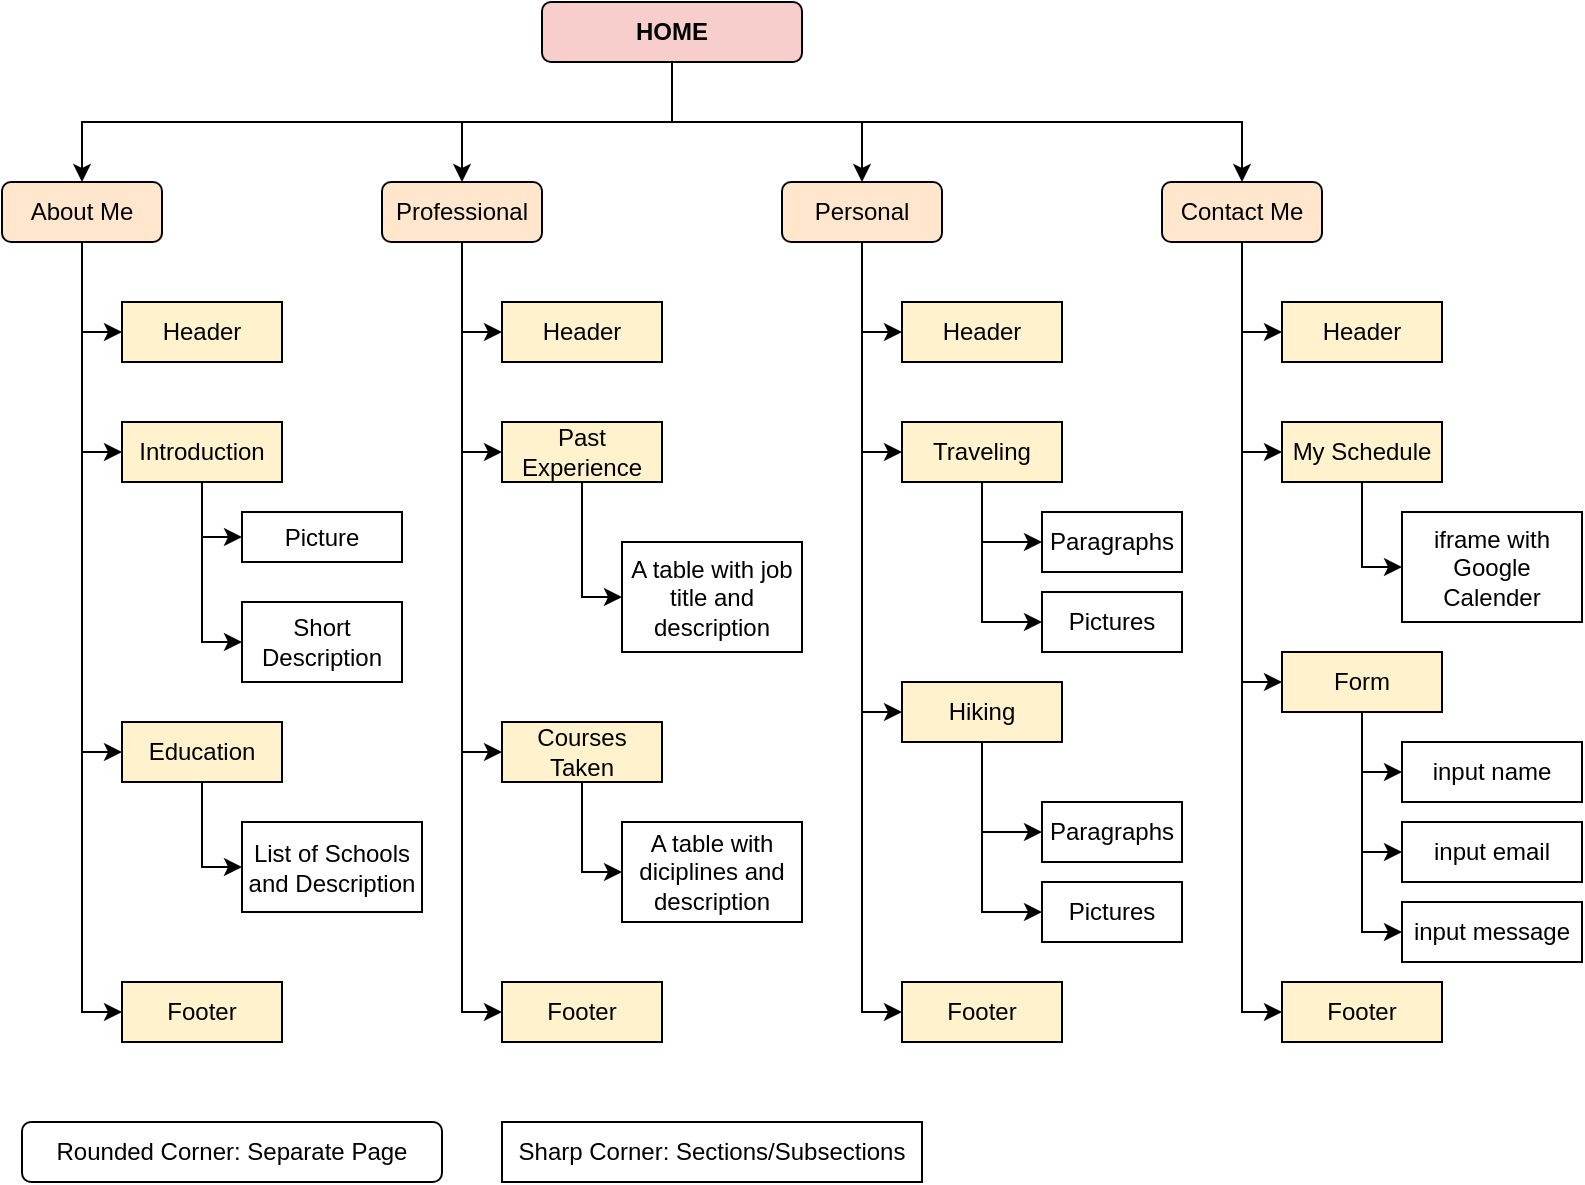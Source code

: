 <mxfile version="20.0.4" type="device"><diagram name="Page-1" id="5f0bae14-7c28-e335-631c-24af17079c00"><mxGraphModel dx="1501" dy="736" grid="1" gridSize="10" guides="1" tooltips="1" connect="1" arrows="1" fold="1" page="1" pageScale="1" pageWidth="1100" pageHeight="850" background="none" math="0" shadow="0"><root><mxCell id="0"/><mxCell id="1" parent="0"/><mxCell id="G2SrT6yUfljVaL1kO6Yo-7" style="edgeStyle=orthogonalEdgeStyle;rounded=0;orthogonalLoop=1;jettySize=auto;html=1;exitX=0.5;exitY=1;exitDx=0;exitDy=0;" parent="1" source="G2SrT6yUfljVaL1kO6Yo-2" target="G2SrT6yUfljVaL1kO6Yo-3" edge="1"><mxGeometry relative="1" as="geometry"/></mxCell><mxCell id="G2SrT6yUfljVaL1kO6Yo-8" style="edgeStyle=orthogonalEdgeStyle;rounded=0;orthogonalLoop=1;jettySize=auto;html=1;entryX=0.5;entryY=0;entryDx=0;entryDy=0;" parent="1" source="G2SrT6yUfljVaL1kO6Yo-2" target="G2SrT6yUfljVaL1kO6Yo-4" edge="1"><mxGeometry relative="1" as="geometry"/></mxCell><mxCell id="G2SrT6yUfljVaL1kO6Yo-9" style="edgeStyle=orthogonalEdgeStyle;rounded=0;orthogonalLoop=1;jettySize=auto;html=1;entryX=0.5;entryY=0;entryDx=0;entryDy=0;" parent="1" source="G2SrT6yUfljVaL1kO6Yo-2" target="G2SrT6yUfljVaL1kO6Yo-6" edge="1"><mxGeometry relative="1" as="geometry"/></mxCell><mxCell id="G2SrT6yUfljVaL1kO6Yo-10" style="edgeStyle=orthogonalEdgeStyle;rounded=0;orthogonalLoop=1;jettySize=auto;html=1;entryX=0.5;entryY=0;entryDx=0;entryDy=0;exitX=0.5;exitY=1;exitDx=0;exitDy=0;" parent="1" source="G2SrT6yUfljVaL1kO6Yo-2" target="G2SrT6yUfljVaL1kO6Yo-5" edge="1"><mxGeometry relative="1" as="geometry"/></mxCell><mxCell id="G2SrT6yUfljVaL1kO6Yo-2" value="&lt;b&gt;HOME&lt;/b&gt;" style="rounded=1;whiteSpace=wrap;html=1;fillColor=#f8cecc;strokeColor=#000000;" parent="1" vertex="1"><mxGeometry x="280" y="50" width="130" height="30" as="geometry"/></mxCell><mxCell id="G2SrT6yUfljVaL1kO6Yo-23" style="edgeStyle=orthogonalEdgeStyle;rounded=0;orthogonalLoop=1;jettySize=auto;html=1;entryX=0;entryY=0.5;entryDx=0;entryDy=0;" parent="1" source="G2SrT6yUfljVaL1kO6Yo-3" target="G2SrT6yUfljVaL1kO6Yo-21" edge="1"><mxGeometry relative="1" as="geometry"/></mxCell><mxCell id="G2SrT6yUfljVaL1kO6Yo-26" style="edgeStyle=orthogonalEdgeStyle;rounded=0;orthogonalLoop=1;jettySize=auto;html=1;entryX=0;entryY=0.5;entryDx=0;entryDy=0;" parent="1" source="G2SrT6yUfljVaL1kO6Yo-3" target="G2SrT6yUfljVaL1kO6Yo-25" edge="1"><mxGeometry relative="1" as="geometry"/></mxCell><mxCell id="lRieYplVzaJZsOKLlhoc-16" style="edgeStyle=orthogonalEdgeStyle;rounded=0;orthogonalLoop=1;jettySize=auto;html=1;entryX=0;entryY=0.5;entryDx=0;entryDy=0;" edge="1" parent="1" source="G2SrT6yUfljVaL1kO6Yo-3" target="lRieYplVzaJZsOKLlhoc-15"><mxGeometry relative="1" as="geometry"/></mxCell><mxCell id="lRieYplVzaJZsOKLlhoc-24" style="edgeStyle=orthogonalEdgeStyle;rounded=0;orthogonalLoop=1;jettySize=auto;html=1;entryX=0;entryY=0.5;entryDx=0;entryDy=0;" edge="1" parent="1" source="G2SrT6yUfljVaL1kO6Yo-3" target="lRieYplVzaJZsOKLlhoc-23"><mxGeometry relative="1" as="geometry"/></mxCell><mxCell id="G2SrT6yUfljVaL1kO6Yo-3" value="&lt;span style=&quot;font-weight: normal;&quot;&gt;About Me&lt;/span&gt;" style="rounded=1;whiteSpace=wrap;html=1;fontStyle=1;fillColor=#ffe6cc;strokeColor=#000000;glass=0;sketch=0;" parent="1" vertex="1"><mxGeometry x="10" y="140" width="80" height="30" as="geometry"/></mxCell><mxCell id="G2SrT6yUfljVaL1kO6Yo-16" style="edgeStyle=orthogonalEdgeStyle;rounded=0;orthogonalLoop=1;jettySize=auto;html=1;entryX=0;entryY=0.5;entryDx=0;entryDy=0;" parent="1" source="G2SrT6yUfljVaL1kO6Yo-4" target="G2SrT6yUfljVaL1kO6Yo-15" edge="1"><mxGeometry relative="1" as="geometry"/></mxCell><mxCell id="lRieYplVzaJZsOKLlhoc-3" style="edgeStyle=orthogonalEdgeStyle;rounded=0;orthogonalLoop=1;jettySize=auto;html=1;entryX=0;entryY=0.5;entryDx=0;entryDy=0;" edge="1" parent="1" source="G2SrT6yUfljVaL1kO6Yo-4" target="lRieYplVzaJZsOKLlhoc-1"><mxGeometry relative="1" as="geometry"/></mxCell><mxCell id="lRieYplVzaJZsOKLlhoc-20" style="edgeStyle=orthogonalEdgeStyle;rounded=0;orthogonalLoop=1;jettySize=auto;html=1;entryX=0;entryY=0.5;entryDx=0;entryDy=0;" edge="1" parent="1" source="G2SrT6yUfljVaL1kO6Yo-4" target="lRieYplVzaJZsOKLlhoc-17"><mxGeometry relative="1" as="geometry"/></mxCell><mxCell id="lRieYplVzaJZsOKLlhoc-26" style="edgeStyle=orthogonalEdgeStyle;rounded=0;orthogonalLoop=1;jettySize=auto;html=1;entryX=0;entryY=0.5;entryDx=0;entryDy=0;" edge="1" parent="1" source="G2SrT6yUfljVaL1kO6Yo-4" target="lRieYplVzaJZsOKLlhoc-25"><mxGeometry relative="1" as="geometry"/></mxCell><mxCell id="G2SrT6yUfljVaL1kO6Yo-4" value="Professional" style="rounded=1;whiteSpace=wrap;html=1;fillColor=#ffe6cc;strokeColor=#000000;" parent="1" vertex="1"><mxGeometry x="200" y="140" width="80" height="30" as="geometry"/></mxCell><mxCell id="G2SrT6yUfljVaL1kO6Yo-29" style="edgeStyle=orthogonalEdgeStyle;rounded=0;orthogonalLoop=1;jettySize=auto;html=1;entryX=0;entryY=0.5;entryDx=0;entryDy=0;" parent="1" source="G2SrT6yUfljVaL1kO6Yo-5" target="G2SrT6yUfljVaL1kO6Yo-27" edge="1"><mxGeometry relative="1" as="geometry"/></mxCell><mxCell id="G2SrT6yUfljVaL1kO6Yo-30" style="edgeStyle=orthogonalEdgeStyle;rounded=0;orthogonalLoop=1;jettySize=auto;html=1;entryX=0;entryY=0.5;entryDx=0;entryDy=0;" parent="1" source="G2SrT6yUfljVaL1kO6Yo-5" target="G2SrT6yUfljVaL1kO6Yo-28" edge="1"><mxGeometry relative="1" as="geometry"/></mxCell><mxCell id="lRieYplVzaJZsOKLlhoc-22" style="edgeStyle=orthogonalEdgeStyle;rounded=0;orthogonalLoop=1;jettySize=auto;html=1;entryX=0;entryY=0.5;entryDx=0;entryDy=0;" edge="1" parent="1" source="G2SrT6yUfljVaL1kO6Yo-5" target="lRieYplVzaJZsOKLlhoc-19"><mxGeometry relative="1" as="geometry"/></mxCell><mxCell id="lRieYplVzaJZsOKLlhoc-31" style="edgeStyle=orthogonalEdgeStyle;rounded=0;orthogonalLoop=1;jettySize=auto;html=1;entryX=0;entryY=0.5;entryDx=0;entryDy=0;" edge="1" parent="1" source="G2SrT6yUfljVaL1kO6Yo-5" target="lRieYplVzaJZsOKLlhoc-28"><mxGeometry relative="1" as="geometry"/></mxCell><mxCell id="G2SrT6yUfljVaL1kO6Yo-5" value="Contact Me" style="rounded=1;whiteSpace=wrap;html=1;fillColor=#ffe6cc;strokeColor=#000000;" parent="1" vertex="1"><mxGeometry x="590" y="140" width="80" height="30" as="geometry"/></mxCell><mxCell id="G2SrT6yUfljVaL1kO6Yo-19" style="edgeStyle=orthogonalEdgeStyle;rounded=0;orthogonalLoop=1;jettySize=auto;html=1;entryX=0;entryY=0.5;entryDx=0;entryDy=0;" parent="1" source="G2SrT6yUfljVaL1kO6Yo-6" target="G2SrT6yUfljVaL1kO6Yo-17" edge="1"><mxGeometry relative="1" as="geometry"/></mxCell><mxCell id="G2SrT6yUfljVaL1kO6Yo-20" style="edgeStyle=orthogonalEdgeStyle;rounded=0;orthogonalLoop=1;jettySize=auto;html=1;entryX=0;entryY=0.5;entryDx=0;entryDy=0;" parent="1" source="G2SrT6yUfljVaL1kO6Yo-6" target="G2SrT6yUfljVaL1kO6Yo-18" edge="1"><mxGeometry relative="1" as="geometry"/></mxCell><mxCell id="lRieYplVzaJZsOKLlhoc-21" style="edgeStyle=orthogonalEdgeStyle;rounded=0;orthogonalLoop=1;jettySize=auto;html=1;entryX=0;entryY=0.5;entryDx=0;entryDy=0;" edge="1" parent="1" source="G2SrT6yUfljVaL1kO6Yo-6" target="lRieYplVzaJZsOKLlhoc-18"><mxGeometry relative="1" as="geometry"/></mxCell><mxCell id="lRieYplVzaJZsOKLlhoc-29" style="edgeStyle=orthogonalEdgeStyle;rounded=0;orthogonalLoop=1;jettySize=auto;html=1;entryX=0;entryY=0.5;entryDx=0;entryDy=0;" edge="1" parent="1" source="G2SrT6yUfljVaL1kO6Yo-6" target="lRieYplVzaJZsOKLlhoc-27"><mxGeometry relative="1" as="geometry"/></mxCell><mxCell id="G2SrT6yUfljVaL1kO6Yo-6" value="Personal" style="rounded=1;whiteSpace=wrap;html=1;fillColor=#ffe6cc;strokeColor=#000000;" parent="1" vertex="1"><mxGeometry x="400" y="140" width="80" height="30" as="geometry"/></mxCell><mxCell id="lRieYplVzaJZsOKLlhoc-6" style="edgeStyle=orthogonalEdgeStyle;rounded=0;orthogonalLoop=1;jettySize=auto;html=1;entryX=0;entryY=0.5;entryDx=0;entryDy=0;" edge="1" parent="1" source="G2SrT6yUfljVaL1kO6Yo-15" target="lRieYplVzaJZsOKLlhoc-4"><mxGeometry relative="1" as="geometry"/></mxCell><mxCell id="G2SrT6yUfljVaL1kO6Yo-15" value="Courses Taken" style="rounded=0;whiteSpace=wrap;html=1;fillColor=#fff2cc;strokeColor=#000000;shadow=0;" parent="1" vertex="1"><mxGeometry x="260" y="410" width="80" height="30" as="geometry"/></mxCell><mxCell id="lRieYplVzaJZsOKLlhoc-38" style="edgeStyle=orthogonalEdgeStyle;rounded=0;orthogonalLoop=1;jettySize=auto;html=1;entryX=0;entryY=0.5;entryDx=0;entryDy=0;" edge="1" parent="1" source="G2SrT6yUfljVaL1kO6Yo-17" target="lRieYplVzaJZsOKLlhoc-36"><mxGeometry relative="1" as="geometry"/></mxCell><mxCell id="lRieYplVzaJZsOKLlhoc-39" style="edgeStyle=orthogonalEdgeStyle;rounded=0;orthogonalLoop=1;jettySize=auto;html=1;entryX=0;entryY=0.5;entryDx=0;entryDy=0;" edge="1" parent="1" source="G2SrT6yUfljVaL1kO6Yo-17" target="lRieYplVzaJZsOKLlhoc-37"><mxGeometry relative="1" as="geometry"/></mxCell><mxCell id="G2SrT6yUfljVaL1kO6Yo-17" value="Traveling" style="rounded=0;whiteSpace=wrap;html=1;fillColor=#fff2cc;strokeColor=#000000;" parent="1" vertex="1"><mxGeometry x="460" y="260" width="80" height="30" as="geometry"/></mxCell><mxCell id="lRieYplVzaJZsOKLlhoc-34" style="edgeStyle=orthogonalEdgeStyle;rounded=0;orthogonalLoop=1;jettySize=auto;html=1;entryX=0;entryY=0.5;entryDx=0;entryDy=0;" edge="1" parent="1" source="G2SrT6yUfljVaL1kO6Yo-18" target="lRieYplVzaJZsOKLlhoc-32"><mxGeometry relative="1" as="geometry"/></mxCell><mxCell id="lRieYplVzaJZsOKLlhoc-35" style="edgeStyle=orthogonalEdgeStyle;rounded=0;orthogonalLoop=1;jettySize=auto;html=1;entryX=0;entryY=0.5;entryDx=0;entryDy=0;" edge="1" parent="1" source="G2SrT6yUfljVaL1kO6Yo-18" target="lRieYplVzaJZsOKLlhoc-33"><mxGeometry relative="1" as="geometry"/></mxCell><mxCell id="G2SrT6yUfljVaL1kO6Yo-18" value="Hiking" style="rounded=0;whiteSpace=wrap;html=1;fillColor=#fff2cc;strokeColor=#000000;" parent="1" vertex="1"><mxGeometry x="460" y="390" width="80" height="30" as="geometry"/></mxCell><mxCell id="lRieYplVzaJZsOKLlhoc-11" style="edgeStyle=orthogonalEdgeStyle;rounded=0;orthogonalLoop=1;jettySize=auto;html=1;entryX=0;entryY=0.5;entryDx=0;entryDy=0;" edge="1" parent="1" source="G2SrT6yUfljVaL1kO6Yo-21" target="lRieYplVzaJZsOKLlhoc-9"><mxGeometry relative="1" as="geometry"/></mxCell><mxCell id="lRieYplVzaJZsOKLlhoc-12" style="edgeStyle=orthogonalEdgeStyle;rounded=0;orthogonalLoop=1;jettySize=auto;html=1;entryX=0;entryY=0.5;entryDx=0;entryDy=0;" edge="1" parent="1" source="G2SrT6yUfljVaL1kO6Yo-21" target="lRieYplVzaJZsOKLlhoc-10"><mxGeometry relative="1" as="geometry"/></mxCell><mxCell id="G2SrT6yUfljVaL1kO6Yo-21" value="&lt;span style=&quot;font-weight: normal;&quot;&gt;Introduction&lt;br&gt;&lt;/span&gt;" style="rounded=0;whiteSpace=wrap;html=1;fontStyle=1;fillColor=#fff2cc;strokeColor=#000000;" parent="1" vertex="1"><mxGeometry x="70" y="260" width="80" height="30" as="geometry"/></mxCell><mxCell id="lRieYplVzaJZsOKLlhoc-14" style="edgeStyle=orthogonalEdgeStyle;rounded=0;orthogonalLoop=1;jettySize=auto;html=1;entryX=0;entryY=0.5;entryDx=0;entryDy=0;" edge="1" parent="1" source="G2SrT6yUfljVaL1kO6Yo-25" target="lRieYplVzaJZsOKLlhoc-13"><mxGeometry relative="1" as="geometry"/></mxCell><mxCell id="G2SrT6yUfljVaL1kO6Yo-25" value="&lt;span style=&quot;font-weight: normal;&quot;&gt;Education&lt;/span&gt;" style="rounded=0;whiteSpace=wrap;html=1;fontStyle=1;fillColor=#fff2cc;strokeColor=#000000;" parent="1" vertex="1"><mxGeometry x="70" y="410" width="80" height="30" as="geometry"/></mxCell><mxCell id="lRieYplVzaJZsOKLlhoc-41" style="edgeStyle=orthogonalEdgeStyle;rounded=0;orthogonalLoop=1;jettySize=auto;html=1;entryX=0;entryY=0.5;entryDx=0;entryDy=0;" edge="1" parent="1" source="G2SrT6yUfljVaL1kO6Yo-27" target="lRieYplVzaJZsOKLlhoc-40"><mxGeometry relative="1" as="geometry"/></mxCell><mxCell id="G2SrT6yUfljVaL1kO6Yo-27" value="My Schedule" style="rounded=0;whiteSpace=wrap;html=1;fillColor=#fff2cc;strokeColor=#000000;" parent="1" vertex="1"><mxGeometry x="650" y="260" width="80" height="30" as="geometry"/></mxCell><mxCell id="lRieYplVzaJZsOKLlhoc-45" style="edgeStyle=orthogonalEdgeStyle;rounded=0;orthogonalLoop=1;jettySize=auto;html=1;entryX=0;entryY=0.5;entryDx=0;entryDy=0;" edge="1" parent="1" source="G2SrT6yUfljVaL1kO6Yo-28" target="lRieYplVzaJZsOKLlhoc-42"><mxGeometry relative="1" as="geometry"/></mxCell><mxCell id="lRieYplVzaJZsOKLlhoc-46" style="edgeStyle=orthogonalEdgeStyle;rounded=0;orthogonalLoop=1;jettySize=auto;html=1;entryX=0;entryY=0.5;entryDx=0;entryDy=0;" edge="1" parent="1" source="G2SrT6yUfljVaL1kO6Yo-28" target="lRieYplVzaJZsOKLlhoc-43"><mxGeometry relative="1" as="geometry"/></mxCell><mxCell id="lRieYplVzaJZsOKLlhoc-47" style="edgeStyle=orthogonalEdgeStyle;rounded=0;orthogonalLoop=1;jettySize=auto;html=1;entryX=0;entryY=0.5;entryDx=0;entryDy=0;" edge="1" parent="1" source="G2SrT6yUfljVaL1kO6Yo-28" target="lRieYplVzaJZsOKLlhoc-44"><mxGeometry relative="1" as="geometry"/></mxCell><mxCell id="G2SrT6yUfljVaL1kO6Yo-28" value="Form" style="rounded=0;whiteSpace=wrap;html=1;fillColor=#fff2cc;strokeColor=#000000;" parent="1" vertex="1"><mxGeometry x="650" y="375" width="80" height="30" as="geometry"/></mxCell><mxCell id="G2SrT6yUfljVaL1kO6Yo-32" value="Rounded Corner: Separate Page" style="rounded=1;whiteSpace=wrap;html=1;glass=0;sketch=0;strokeColor=#000000;" parent="1" vertex="1"><mxGeometry x="20" y="610" width="210" height="30" as="geometry"/></mxCell><mxCell id="G2SrT6yUfljVaL1kO6Yo-33" value="&lt;span style=&quot;font-weight: 400;&quot;&gt;Sharp Corner: Sections/Subsections&lt;/span&gt;" style="rounded=0;whiteSpace=wrap;html=1;fontStyle=1;" parent="1" vertex="1"><mxGeometry x="260" y="610" width="210" height="30" as="geometry"/></mxCell><mxCell id="lRieYplVzaJZsOKLlhoc-8" style="edgeStyle=orthogonalEdgeStyle;rounded=0;orthogonalLoop=1;jettySize=auto;html=1;entryX=0;entryY=0.5;entryDx=0;entryDy=0;" edge="1" parent="1" source="lRieYplVzaJZsOKLlhoc-1" target="lRieYplVzaJZsOKLlhoc-7"><mxGeometry relative="1" as="geometry"/></mxCell><mxCell id="lRieYplVzaJZsOKLlhoc-1" value="Past Experience" style="rounded=0;whiteSpace=wrap;html=1;fillColor=#fff2cc;strokeColor=#000000;shadow=0;" vertex="1" parent="1"><mxGeometry x="260" y="260" width="80" height="30" as="geometry"/></mxCell><mxCell id="lRieYplVzaJZsOKLlhoc-4" value="A table with diciplines and description" style="rounded=0;whiteSpace=wrap;html=1;shadow=0;" vertex="1" parent="1"><mxGeometry x="320" y="460" width="90" height="50" as="geometry"/></mxCell><mxCell id="lRieYplVzaJZsOKLlhoc-7" value="A table with job title and description" style="rounded=0;whiteSpace=wrap;html=1;shadow=0;" vertex="1" parent="1"><mxGeometry x="320" y="320" width="90" height="55" as="geometry"/></mxCell><mxCell id="lRieYplVzaJZsOKLlhoc-9" value="Picture" style="rounded=0;whiteSpace=wrap;html=1;shadow=0;" vertex="1" parent="1"><mxGeometry x="130" y="305" width="80" height="25" as="geometry"/></mxCell><mxCell id="lRieYplVzaJZsOKLlhoc-10" value="Short Description" style="rounded=0;whiteSpace=wrap;html=1;shadow=0;" vertex="1" parent="1"><mxGeometry x="130" y="350" width="80" height="40" as="geometry"/></mxCell><mxCell id="lRieYplVzaJZsOKLlhoc-13" value="List of Schools and Description" style="rounded=0;whiteSpace=wrap;html=1;shadow=0;" vertex="1" parent="1"><mxGeometry x="130" y="460" width="90" height="45" as="geometry"/></mxCell><mxCell id="lRieYplVzaJZsOKLlhoc-15" value="&lt;span style=&quot;font-weight: normal;&quot;&gt;Header&lt;/span&gt;" style="rounded=0;whiteSpace=wrap;html=1;fontStyle=1;fillColor=#fff2cc;strokeColor=#000000;" vertex="1" parent="1"><mxGeometry x="70" y="200" width="80" height="30" as="geometry"/></mxCell><mxCell id="lRieYplVzaJZsOKLlhoc-17" value="&lt;span style=&quot;font-weight: normal;&quot;&gt;Header&lt;/span&gt;" style="rounded=0;whiteSpace=wrap;html=1;fontStyle=1;fillColor=#fff2cc;strokeColor=#000000;" vertex="1" parent="1"><mxGeometry x="260" y="200" width="80" height="30" as="geometry"/></mxCell><mxCell id="lRieYplVzaJZsOKLlhoc-18" value="&lt;span style=&quot;font-weight: normal;&quot;&gt;Header&lt;/span&gt;" style="rounded=0;whiteSpace=wrap;html=1;fontStyle=1;fillColor=#fff2cc;strokeColor=#000000;" vertex="1" parent="1"><mxGeometry x="460" y="200" width="80" height="30" as="geometry"/></mxCell><mxCell id="lRieYplVzaJZsOKLlhoc-19" value="&lt;span style=&quot;font-weight: normal;&quot;&gt;Header&lt;/span&gt;" style="rounded=0;whiteSpace=wrap;html=1;fontStyle=1;fillColor=#fff2cc;strokeColor=#000000;" vertex="1" parent="1"><mxGeometry x="650" y="200" width="80" height="30" as="geometry"/></mxCell><mxCell id="lRieYplVzaJZsOKLlhoc-23" value="&lt;span style=&quot;font-weight: normal;&quot;&gt;Footer&lt;/span&gt;" style="rounded=0;whiteSpace=wrap;html=1;fontStyle=1;fillColor=#fff2cc;strokeColor=#000000;" vertex="1" parent="1"><mxGeometry x="70" y="540" width="80" height="30" as="geometry"/></mxCell><mxCell id="lRieYplVzaJZsOKLlhoc-25" value="&lt;span style=&quot;font-weight: normal;&quot;&gt;Footer&lt;/span&gt;" style="rounded=0;whiteSpace=wrap;html=1;fontStyle=1;fillColor=#fff2cc;strokeColor=#000000;" vertex="1" parent="1"><mxGeometry x="260" y="540" width="80" height="30" as="geometry"/></mxCell><mxCell id="lRieYplVzaJZsOKLlhoc-27" value="&lt;span style=&quot;font-weight: normal;&quot;&gt;Footer&lt;/span&gt;" style="rounded=0;whiteSpace=wrap;html=1;fontStyle=1;fillColor=#fff2cc;strokeColor=#000000;" vertex="1" parent="1"><mxGeometry x="460" y="540" width="80" height="30" as="geometry"/></mxCell><mxCell id="lRieYplVzaJZsOKLlhoc-28" value="&lt;span style=&quot;font-weight: normal;&quot;&gt;Footer&lt;/span&gt;" style="rounded=0;whiteSpace=wrap;html=1;fontStyle=1;fillColor=#fff2cc;strokeColor=#000000;" vertex="1" parent="1"><mxGeometry x="650" y="540" width="80" height="30" as="geometry"/></mxCell><mxCell id="lRieYplVzaJZsOKLlhoc-32" value="Paragraphs" style="rounded=0;whiteSpace=wrap;html=1;shadow=0;" vertex="1" parent="1"><mxGeometry x="530" y="450" width="70" height="30" as="geometry"/></mxCell><mxCell id="lRieYplVzaJZsOKLlhoc-33" value="Pictures" style="rounded=0;whiteSpace=wrap;html=1;shadow=0;" vertex="1" parent="1"><mxGeometry x="530" y="490" width="70" height="30" as="geometry"/></mxCell><mxCell id="lRieYplVzaJZsOKLlhoc-36" value="Paragraphs" style="rounded=0;whiteSpace=wrap;html=1;shadow=0;" vertex="1" parent="1"><mxGeometry x="530" y="305" width="70" height="30" as="geometry"/></mxCell><mxCell id="lRieYplVzaJZsOKLlhoc-37" value="Pictures" style="rounded=0;whiteSpace=wrap;html=1;shadow=0;" vertex="1" parent="1"><mxGeometry x="530" y="345" width="70" height="30" as="geometry"/></mxCell><mxCell id="lRieYplVzaJZsOKLlhoc-40" value="iframe with Google Calender" style="rounded=0;whiteSpace=wrap;html=1;shadow=0;" vertex="1" parent="1"><mxGeometry x="710" y="305" width="90" height="55" as="geometry"/></mxCell><mxCell id="lRieYplVzaJZsOKLlhoc-42" value="input name" style="rounded=0;whiteSpace=wrap;html=1;shadow=0;" vertex="1" parent="1"><mxGeometry x="710" y="420" width="90" height="30" as="geometry"/></mxCell><mxCell id="lRieYplVzaJZsOKLlhoc-43" value="input email" style="rounded=0;whiteSpace=wrap;html=1;shadow=0;" vertex="1" parent="1"><mxGeometry x="710" y="460" width="90" height="30" as="geometry"/></mxCell><mxCell id="lRieYplVzaJZsOKLlhoc-44" value="input message" style="rounded=0;whiteSpace=wrap;html=1;shadow=0;" vertex="1" parent="1"><mxGeometry x="710" y="500" width="90" height="30" as="geometry"/></mxCell></root></mxGraphModel></diagram></mxfile>